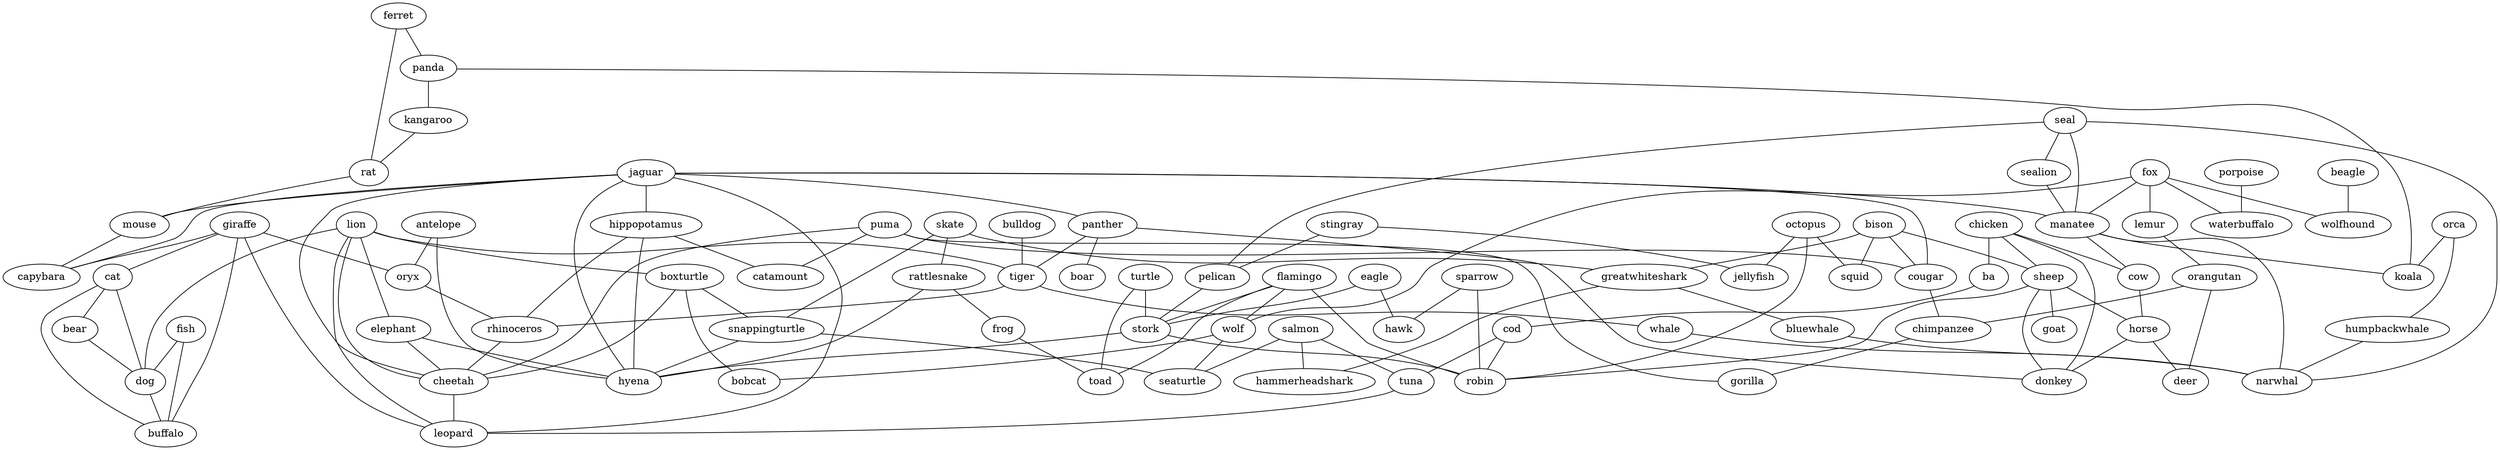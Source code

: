 strict graph  {
	antelope -- oryx	 [weight=1];
	antelope -- hyena	 [weight=1];
	sparrow -- robin	 [weight=1];
	sparrow -- hawk	 [weight=1];
	skate -- rattlesnake	 [weight=1];
	skate -- greatwhiteshark	 [weight=1];
	skate -- snappingturtle	 [weight=1];
	chicken -- ba	 [weight=1];
	chicken -- cow	 [weight=1];
	chicken -- sheep	 [weight=1];
	chicken -- donkey	 [weight=1];
	ferret -- panda	 [weight=1];
	ferret -- rat	 [weight=1];
	giraffe -- oryx	 [weight=1];
	giraffe -- cat	 [weight=1];
	giraffe -- capybara	 [weight=1];
	giraffe -- leopard	 [weight=1];
	giraffe -- buffalo	 [weight=1];
	flamingo -- wolf	 [weight=1];
	flamingo -- stork	 [weight=1];
	flamingo -- robin	 [weight=1];
	flamingo -- toad	 [weight=1];
	jaguar -- hippopotamus	 [weight=1];
	jaguar -- manatee	 [weight=1];
	jaguar -- panther	 [weight=1];
	jaguar -- cougar	 [weight=1];
	jaguar -- mouse	 [weight=1];
	jaguar -- capybara	 [weight=1];
	jaguar -- cheetah	 [weight=1];
	jaguar -- leopard	 [weight=1];
	jaguar -- hyena	 [weight=1];
	oryx -- rhinoceros	 [weight=1];
	bison -- greatwhiteshark	 [weight=1];
	bison -- sheep	 [weight=1];
	bison -- cougar	 [weight=1];
	bison -- squid	 [weight=1];
	orca -- humpbackwhale	 [weight=1];
	orca -- koala	 [weight=1];
	turtle -- stork	 [weight=1];
	turtle -- toad	 [weight=1];
	fish -- dog	 [weight=1];
	fish -- buffalo	 [weight=1];
	lion -- boxturtle	 [weight=1];
	lion -- tiger	 [weight=1];
	lion -- elephant	 [weight=1];
	lion -- cheetah	 [weight=1];
	lion -- leopard	 [weight=1];
	lion -- dog	 [weight=1];
	seal -- sealion	 [weight=1];
	seal -- manatee	 [weight=1];
	seal -- pelican	 [weight=1];
	seal -- narwhal	 [weight=1];
	panda -- kangaroo	 [weight=1];
	panda -- koala	 [weight=1];
	hippopotamus -- catamount	 [weight=1];
	hippopotamus -- rhinoceros	 [weight=1];
	hippopotamus -- hyena	 [weight=1];
	puma -- cougar	 [weight=1];
	puma -- catamount	 [weight=1];
	puma -- cheetah	 [weight=1];
	puma -- gorilla	 [weight=1];
	fox -- manatee	 [weight=1];
	fox -- lemur	 [weight=1];
	fox -- wolf	 [weight=1];
	fox -- waterbuffalo	 [weight=1];
	fox -- wolfhound	 [weight=1];
	rattlesnake -- frog	 [weight=1];
	rattlesnake -- hyena	 [weight=1];
	greatwhiteshark -- hammerheadshark	 [weight=1];
	greatwhiteshark -- bluewhale	 [weight=1];
	boxturtle -- bobcat	 [weight=1];
	boxturtle -- snappingturtle	 [weight=1];
	boxturtle -- cheetah	 [weight=1];
	sealion -- manatee	 [weight=1];
	stingray -- pelican	 [weight=1];
	stingray -- jellyfish	 [weight=1];
	eagle -- stork	 [weight=1];
	eagle -- hawk	 [weight=1];
	ba -- cod	 [weight=1];
	salmon -- hammerheadshark	 [weight=1];
	salmon -- tuna	 [weight=1];
	salmon -- seaturtle	 [weight=1];
	kangaroo -- rat	 [weight=1];
	manatee -- cow	 [weight=1];
	manatee -- koala	 [weight=1];
	manatee -- narwhal	 [weight=1];
	cow -- horse	 [weight=1];
	lemur -- orangutan	 [weight=1];
	panther -- boar	 [weight=1];
	panther -- tiger	 [weight=1];
	panther -- donkey	 [weight=1];
	wolf -- bobcat	 [weight=1];
	wolf -- seaturtle	 [weight=1];
	cod -- tuna	 [weight=1];
	cod -- robin	 [weight=1];
	orangutan -- chimpanzee	 [weight=1];
	orangutan -- deer	 [weight=1];
	octopus -- robin	 [weight=1];
	octopus -- squid	 [weight=1];
	octopus -- jellyfish	 [weight=1];
	porpoise -- waterbuffalo	 [weight=1];
	pelican -- stork	 [weight=1];
	tuna -- leopard	 [weight=1];
	sheep -- horse	 [weight=1];
	sheep -- robin	 [weight=1];
	sheep -- donkey	 [weight=1];
	sheep -- goat	 [weight=1];
	beagle -- wolfhound	 [weight=1];
	horse -- donkey	 [weight=1];
	horse -- deer	 [weight=1];
	humpbackwhale -- narwhal	 [weight=1];
	cougar -- chimpanzee	 [weight=1];
	frog -- toad	 [weight=1];
	stork -- robin	 [weight=1];
	stork -- hyena	 [weight=1];
	bulldog -- tiger	 [weight=1];
	chimpanzee -- gorilla	 [weight=1];
	tiger -- rhinoceros	 [weight=1];
	tiger -- whale	 [weight=1];
	snappingturtle -- seaturtle	 [weight=1];
	snappingturtle -- hyena	 [weight=1];
	cat -- bear	 [weight=1];
	cat -- dog	 [weight=1];
	cat -- buffalo	 [weight=1];
	bluewhale -- narwhal	 [weight=1];
	rat -- mouse	 [weight=1];
	mouse -- capybara	 [weight=1];
	rhinoceros -- cheetah	 [weight=1];
	elephant -- cheetah	 [weight=1];
	elephant -- hyena	 [weight=1];
	cheetah -- leopard	 [weight=1];
	bear -- dog	 [weight=1];
	whale -- narwhal	 [weight=1];
	dog -- buffalo	 [weight=1];
}
